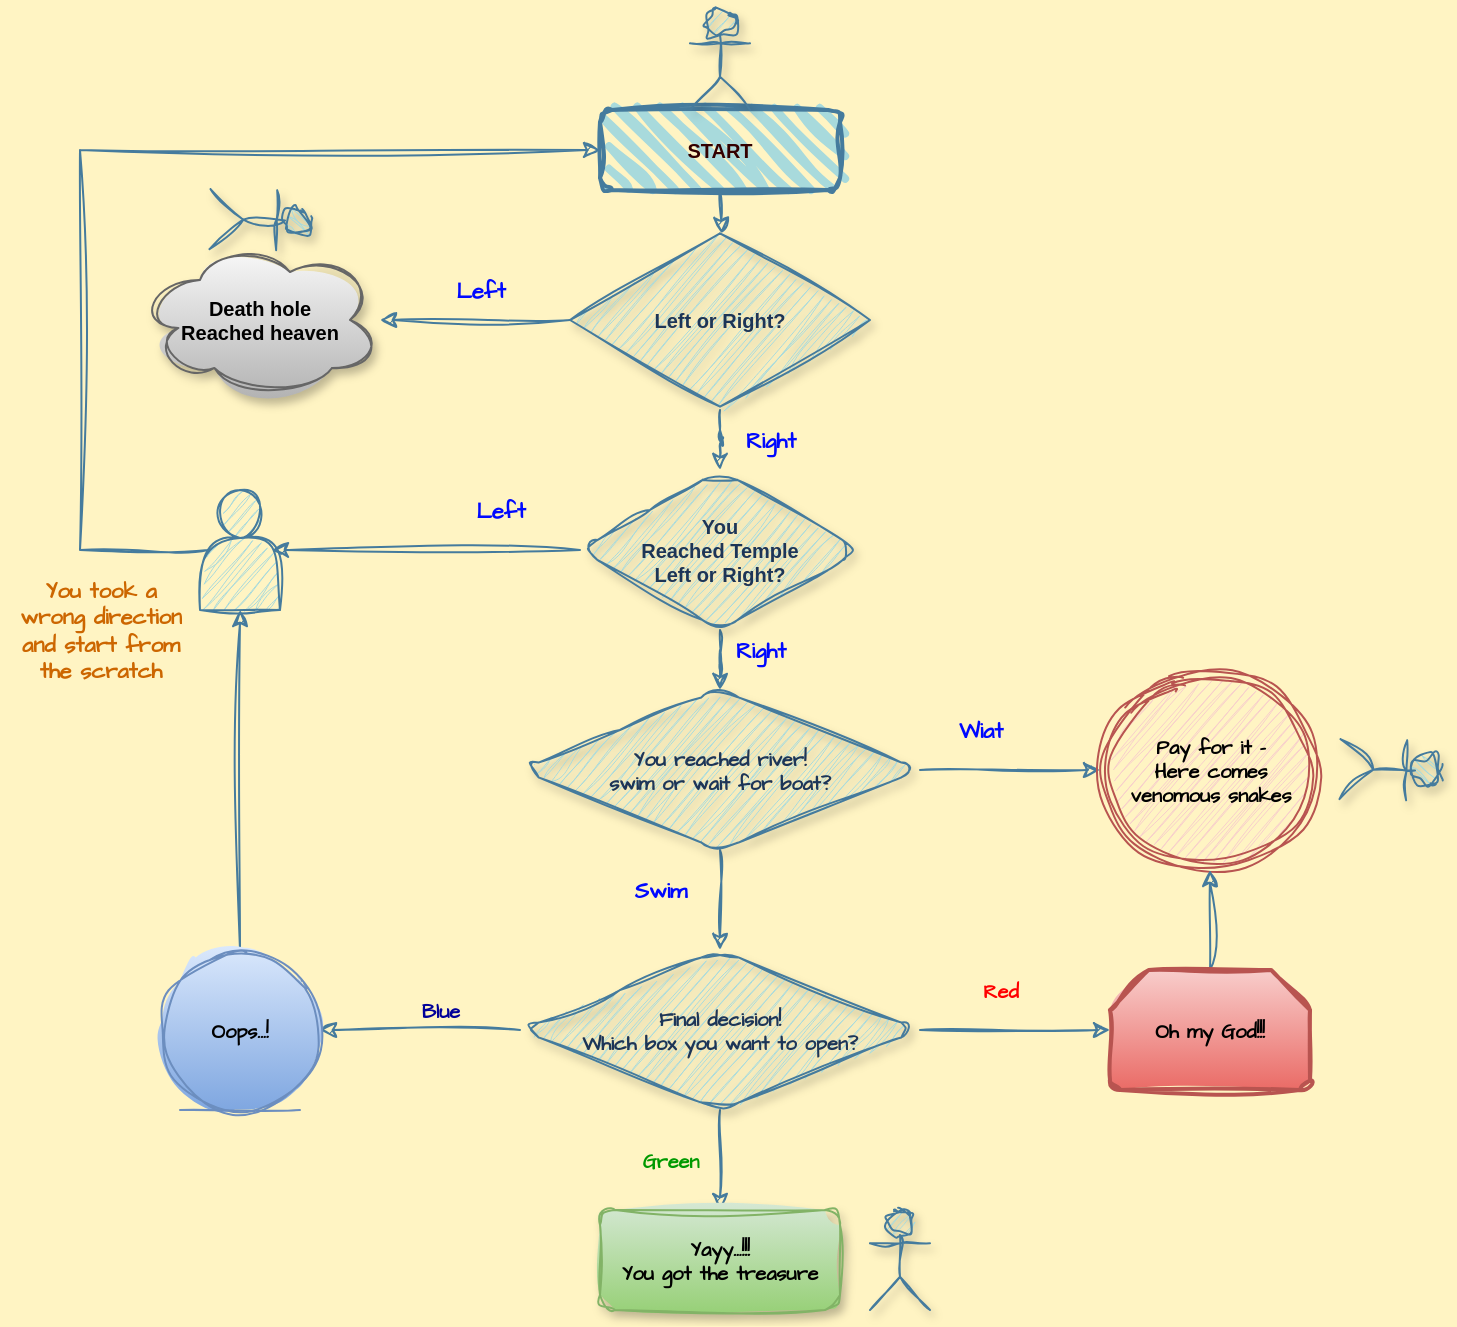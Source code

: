 <mxfile version="20.7.2" type="device"><diagram id="CXCc7qKHAwOcpJGcn0ry" name="Page-1"><mxGraphModel dx="2041" dy="697" grid="1" gridSize="10" guides="1" tooltips="1" connect="1" arrows="1" fold="1" page="1" pageScale="1" pageWidth="850" pageHeight="1100" background="#FFF4C3" math="0" shadow="0"><root><mxCell id="0"/><mxCell id="1" parent="0"/><mxCell id="wC-yp2aXMA9GkrzPspoP-7" style="edgeStyle=orthogonalEdgeStyle;rounded=1;orthogonalLoop=1;jettySize=auto;html=1;exitX=0.5;exitY=1;exitDx=0;exitDy=0;entryX=0.506;entryY=0.021;entryDx=0;entryDy=0;entryPerimeter=0;fontColor=default;sketch=1;curveFitting=1;jiggle=2;labelBackgroundColor=none;strokeColor=#457B9D;fontSize=10;fontStyle=1" parent="1" source="wC-yp2aXMA9GkrzPspoP-1" target="wC-yp2aXMA9GkrzPspoP-4" edge="1"><mxGeometry relative="1" as="geometry"/></mxCell><mxCell id="wC-yp2aXMA9GkrzPspoP-1" value="&lt;h3 style=&quot;font-size: 10px;&quot;&gt;&lt;span style=&quot;font-size: 10px;&quot;&gt;&lt;font color=&quot;#330000&quot; style=&quot;font-size: 10px;&quot;&gt;START&lt;/font&gt;&lt;/span&gt;&lt;/h3&gt;" style="rounded=1;whiteSpace=wrap;html=1;strokeWidth=2;fillWeight=4;hachureGap=8;hachureAngle=45;fillColor=#A8DADC;sketch=1;curveFitting=1;jiggle=2;labelBackgroundColor=none;strokeColor=#457B9D;fontColor=#1D3557;fontSize=10;fontStyle=1" parent="1" vertex="1"><mxGeometry x="-500" y="70" width="120" height="40" as="geometry"/></mxCell><mxCell id="wC-yp2aXMA9GkrzPspoP-2" value="" style="shape=umlActor;verticalLabelPosition=bottom;verticalAlign=top;html=1;shadow=1;strokeColor=#457B9D;rounded=1;sketch=1;curveFitting=1;jiggle=2;labelBackgroundColor=none;fillColor=#A8DADC;fontColor=#1D3557;fontSize=10;fontStyle=1" parent="1" vertex="1"><mxGeometry x="-455" y="20" width="30" height="50" as="geometry"/></mxCell><mxCell id="wC-yp2aXMA9GkrzPspoP-6" value="" style="edgeStyle=orthogonalEdgeStyle;rounded=1;orthogonalLoop=1;jettySize=auto;html=1;fontColor=default;sketch=1;curveFitting=1;jiggle=2;labelBackgroundColor=none;strokeColor=#457B9D;fontSize=10;fontStyle=1" parent="1" source="wC-yp2aXMA9GkrzPspoP-4" target="wC-yp2aXMA9GkrzPspoP-5" edge="1"><mxGeometry relative="1" as="geometry"/></mxCell><mxCell id="wC-yp2aXMA9GkrzPspoP-13" value="" style="edgeStyle=orthogonalEdgeStyle;rounded=1;orthogonalLoop=1;jettySize=auto;html=1;fontColor=default;sketch=1;curveFitting=1;jiggle=2;labelBackgroundColor=none;strokeColor=#457B9D;fontSize=10;fontStyle=1" parent="1" source="wC-yp2aXMA9GkrzPspoP-4" target="wC-yp2aXMA9GkrzPspoP-12" edge="1"><mxGeometry relative="1" as="geometry"/></mxCell><mxCell id="wC-yp2aXMA9GkrzPspoP-4" value="Left or Right?" style="html=1;whiteSpace=wrap;aspect=fixed;shape=isoRectangle;shadow=1;sketch=1;strokeColor=#457B9D;fontColor=#1D3557;fillColor=#A8DADC;rounded=1;curveFitting=1;jiggle=2;labelBackgroundColor=none;fontSize=10;fontStyle=1" parent="1" vertex="1"><mxGeometry x="-515" y="130" width="150" height="90" as="geometry"/></mxCell><mxCell id="wC-yp2aXMA9GkrzPspoP-5" value="Death hole&lt;br style=&quot;font-size: 10px;&quot;&gt;Reached heaven" style="ellipse;shape=cloud;whiteSpace=wrap;html=1;fillColor=#f5f5f5;strokeColor=#666666;shadow=1;sketch=1;rounded=1;curveFitting=1;jiggle=2;labelBackgroundColor=none;fontSize=10;fontStyle=1;gradientColor=#b3b3b3;" parent="1" vertex="1"><mxGeometry x="-730" y="135" width="120" height="80" as="geometry"/></mxCell><mxCell id="wC-yp2aXMA9GkrzPspoP-8" value="" style="shape=umlActor;verticalLabelPosition=bottom;verticalAlign=top;html=1;shadow=1;strokeColor=#457B9D;rotation=91;rounded=1;sketch=1;curveFitting=1;jiggle=2;labelBackgroundColor=none;fillColor=#A8DADC;fontColor=#1D3557;fontSize=10;fontStyle=1" parent="1" vertex="1"><mxGeometry x="-685" y="100" width="30" height="50" as="geometry"/></mxCell><mxCell id="wC-yp2aXMA9GkrzPspoP-15" value="" style="edgeStyle=orthogonalEdgeStyle;rounded=0;sketch=1;hachureGap=4;jiggle=2;curveFitting=1;orthogonalLoop=1;jettySize=auto;html=1;strokeColor=#457B9D;fontFamily=Architects Daughter;fontSource=https%3A%2F%2Ffonts.googleapis.com%2Fcss%3Ffamily%3DArchitects%2BDaughter;fontSize=10;fontColor=#330000;fillColor=#A8DADC;" parent="1" source="wC-yp2aXMA9GkrzPspoP-12" target="wC-yp2aXMA9GkrzPspoP-14" edge="1"><mxGeometry relative="1" as="geometry"/></mxCell><mxCell id="wC-yp2aXMA9GkrzPspoP-22" style="edgeStyle=orthogonalEdgeStyle;rounded=0;sketch=1;hachureGap=4;jiggle=2;curveFitting=1;orthogonalLoop=1;jettySize=auto;html=1;exitX=0;exitY=0.5;exitDx=0;exitDy=0;entryX=0.9;entryY=0.5;entryDx=0;entryDy=0;entryPerimeter=0;strokeColor=#457B9D;fontFamily=Architects Daughter;fontSource=https%3A%2F%2Ffonts.googleapis.com%2Fcss%3Ffamily%3DArchitects%2BDaughter;fontSize=10;fontColor=#330000;fillColor=#A8DADC;" parent="1" source="wC-yp2aXMA9GkrzPspoP-12" target="wC-yp2aXMA9GkrzPspoP-21" edge="1"><mxGeometry relative="1" as="geometry"/></mxCell><mxCell id="wC-yp2aXMA9GkrzPspoP-12" value="You&lt;br&gt;Reached Temple&lt;br style=&quot;font-size: 10px;&quot;&gt;Left or Right?" style="rhombus;whiteSpace=wrap;html=1;fillColor=#A8DADC;strokeColor=#457B9D;fontColor=#1D3557;shadow=1;sketch=1;rounded=1;curveFitting=1;jiggle=2;labelBackgroundColor=none;fontSize=10;fontStyle=1" parent="1" vertex="1"><mxGeometry x="-510" y="250" width="140" height="80" as="geometry"/></mxCell><mxCell id="wC-yp2aXMA9GkrzPspoP-29" style="edgeStyle=orthogonalEdgeStyle;rounded=0;sketch=1;hachureGap=4;jiggle=2;curveFitting=1;orthogonalLoop=1;jettySize=auto;html=1;exitX=1;exitY=0.5;exitDx=0;exitDy=0;entryX=0;entryY=0.5;entryDx=0;entryDy=0;strokeColor=#457B9D;fontFamily=Architects Daughter;fontSource=https%3A%2F%2Ffonts.googleapis.com%2Fcss%3Ffamily%3DArchitects%2BDaughter;fontSize=11;fontColor=#0008ff;fillColor=#A8DADC;" parent="1" source="wC-yp2aXMA9GkrzPspoP-14" target="wC-yp2aXMA9GkrzPspoP-16" edge="1"><mxGeometry relative="1" as="geometry"/></mxCell><mxCell id="wC-yp2aXMA9GkrzPspoP-32" value="" style="edgeStyle=orthogonalEdgeStyle;rounded=0;sketch=1;hachureGap=4;jiggle=2;curveFitting=1;orthogonalLoop=1;jettySize=auto;html=1;strokeColor=#457B9D;fontFamily=Architects Daughter;fontSource=https%3A%2F%2Ffonts.googleapis.com%2Fcss%3Ffamily%3DArchitects%2BDaughter;fontSize=11;fontColor=#0008ff;fillColor=#A8DADC;" parent="1" source="wC-yp2aXMA9GkrzPspoP-14" target="wC-yp2aXMA9GkrzPspoP-31" edge="1"><mxGeometry relative="1" as="geometry"/></mxCell><mxCell id="wC-yp2aXMA9GkrzPspoP-14" value="You reached river!&lt;br&gt;swim or wait for boat?" style="rhombus;whiteSpace=wrap;html=1;fontSize=10;fillColor=#A8DADC;strokeColor=#457B9D;fontColor=#1D3557;shadow=1;sketch=1;rounded=1;curveFitting=1;jiggle=2;labelBackgroundColor=none;fontStyle=1;hachureGap=4;fontFamily=Architects Daughter;fontSource=https%3A%2F%2Ffonts.googleapis.com%2Fcss%3Ffamily%3DArchitects%2BDaughter;" parent="1" vertex="1"><mxGeometry x="-540" y="360" width="200" height="80" as="geometry"/></mxCell><mxCell id="wC-yp2aXMA9GkrzPspoP-16" value="&lt;b&gt;Pay for it&amp;nbsp;- &lt;br&gt;Here comes &lt;br&gt;venomous snakes&lt;/b&gt;" style="ellipse;html=1;shape=endState;fillColor=#f8cecc;strokeColor=#b85450;sketch=1;hachureGap=4;jiggle=2;curveFitting=1;fontFamily=Architects Daughter;fontSource=https%3A%2F%2Ffonts.googleapis.com%2Fcss%3Ffamily%3DArchitects%2BDaughter;fontSize=10;" parent="1" vertex="1"><mxGeometry x="-250" y="350" width="110" height="100" as="geometry"/></mxCell><mxCell id="wC-yp2aXMA9GkrzPspoP-19" value="" style="shape=umlActor;verticalLabelPosition=bottom;verticalAlign=top;html=1;shadow=1;strokeColor=#457B9D;rotation=91;rounded=1;sketch=1;curveFitting=1;jiggle=2;labelBackgroundColor=none;fillColor=#A8DADC;fontColor=#1D3557;fontSize=10;fontStyle=1" parent="1" vertex="1"><mxGeometry x="-120" y="375" width="30" height="50" as="geometry"/></mxCell><mxCell id="wC-yp2aXMA9GkrzPspoP-23" style="edgeStyle=orthogonalEdgeStyle;rounded=0;sketch=1;hachureGap=4;jiggle=2;curveFitting=1;orthogonalLoop=1;jettySize=auto;html=1;exitX=0.1;exitY=0.5;exitDx=0;exitDy=0;exitPerimeter=0;entryX=0;entryY=0.5;entryDx=0;entryDy=0;strokeColor=#457B9D;fontFamily=Architects Daughter;fontSource=https%3A%2F%2Ffonts.googleapis.com%2Fcss%3Ffamily%3DArchitects%2BDaughter;fontSize=10;fontColor=#330000;fillColor=#A8DADC;" parent="1" source="wC-yp2aXMA9GkrzPspoP-21" target="wC-yp2aXMA9GkrzPspoP-1" edge="1"><mxGeometry relative="1" as="geometry"><Array as="points"><mxPoint x="-760" y="290"/><mxPoint x="-760" y="90"/></Array></mxGeometry></mxCell><mxCell id="wC-yp2aXMA9GkrzPspoP-21" value="" style="shape=actor;whiteSpace=wrap;html=1;sketch=1;hachureGap=4;jiggle=2;curveFitting=1;strokeColor=#457B9D;fontFamily=Architects Daughter;fontSource=https%3A%2F%2Ffonts.googleapis.com%2Fcss%3Ffamily%3DArchitects%2BDaughter;fontSize=10;fontColor=#330000;fillColor=#A8DADC;" parent="1" vertex="1"><mxGeometry x="-700" y="260" width="40" height="60" as="geometry"/></mxCell><mxCell id="wC-yp2aXMA9GkrzPspoP-24" value="You took a &lt;br style=&quot;font-size: 11px;&quot;&gt;wrong direction &lt;br style=&quot;font-size: 11px;&quot;&gt;and start from &lt;br style=&quot;font-size: 11px;&quot;&gt;the scratch" style="text;html=1;align=center;verticalAlign=middle;resizable=0;points=[];autosize=1;strokeColor=none;fillColor=none;fontSize=11;fontFamily=Architects Daughter;fontColor=#CC6600;sketch=1;hachureGap=4;jiggle=2;curveFitting=1;fontSource=https%3A%2F%2Ffonts.googleapis.com%2Fcss%3Ffamily%3DArchitects%2BDaughter;fontStyle=1" parent="1" vertex="1"><mxGeometry x="-800" y="295" width="100" height="70" as="geometry"/></mxCell><mxCell id="wC-yp2aXMA9GkrzPspoP-25" value="Left" style="text;html=1;align=center;verticalAlign=middle;resizable=0;points=[];autosize=1;strokeColor=none;fillColor=none;fontSize=11;fontFamily=Architects Daughter;fontColor=#0008ff;sketch=1;hachureGap=4;jiggle=2;curveFitting=1;fontSource=https%3A%2F%2Ffonts.googleapis.com%2Fcss%3Ffamily%3DArchitects%2BDaughter;fontStyle=1" parent="1" vertex="1"><mxGeometry x="-575" y="255" width="50" height="30" as="geometry"/></mxCell><mxCell id="wC-yp2aXMA9GkrzPspoP-26" value="&lt;b&gt;Right&lt;/b&gt;" style="text;html=1;align=center;verticalAlign=middle;resizable=0;points=[];autosize=1;strokeColor=none;fillColor=none;fontSize=11;fontFamily=Architects Daughter;fontColor=#0008ff;sketch=1;hachureGap=4;jiggle=2;curveFitting=1;fontSource=https%3A%2F%2Ffonts.googleapis.com%2Fcss%3Ffamily%3DArchitects%2BDaughter;" parent="1" vertex="1"><mxGeometry x="-445" y="325" width="50" height="30" as="geometry"/></mxCell><mxCell id="wC-yp2aXMA9GkrzPspoP-27" value="&lt;b&gt;Left&lt;/b&gt;" style="text;html=1;align=center;verticalAlign=middle;resizable=0;points=[];autosize=1;strokeColor=none;fillColor=none;fontSize=11;fontFamily=Architects Daughter;fontColor=#0008ff;sketch=1;hachureGap=4;jiggle=2;curveFitting=1;fontSource=https%3A%2F%2Ffonts.googleapis.com%2Fcss%3Ffamily%3DArchitects%2BDaughter;" parent="1" vertex="1"><mxGeometry x="-585" y="145" width="50" height="30" as="geometry"/></mxCell><mxCell id="wC-yp2aXMA9GkrzPspoP-28" value="&lt;b&gt;Right&lt;/b&gt;" style="text;html=1;align=center;verticalAlign=middle;resizable=0;points=[];autosize=1;strokeColor=none;fillColor=none;fontSize=11;fontFamily=Architects Daughter;fontColor=#0008ff;sketch=1;hachureGap=4;jiggle=2;curveFitting=1;fontSource=https%3A%2F%2Ffonts.googleapis.com%2Fcss%3Ffamily%3DArchitects%2BDaughter;" parent="1" vertex="1"><mxGeometry x="-440" y="220" width="50" height="30" as="geometry"/></mxCell><mxCell id="wC-yp2aXMA9GkrzPspoP-30" value="&lt;b&gt;Wiat&lt;/b&gt;" style="text;html=1;align=center;verticalAlign=middle;resizable=0;points=[];autosize=1;strokeColor=none;fillColor=none;fontSize=11;fontFamily=Architects Daughter;fontColor=#0008ff;sketch=1;hachureGap=4;jiggle=2;curveFitting=1;fontSource=https%3A%2F%2Ffonts.googleapis.com%2Fcss%3Ffamily%3DArchitects%2BDaughter;" parent="1" vertex="1"><mxGeometry x="-335" y="365" width="50" height="30" as="geometry"/></mxCell><mxCell id="wC-yp2aXMA9GkrzPspoP-38" value="" style="edgeStyle=orthogonalEdgeStyle;rounded=0;sketch=1;hachureGap=4;jiggle=2;curveFitting=1;orthogonalLoop=1;jettySize=auto;html=1;strokeColor=#457B9D;fontFamily=Architects Daughter;fontSource=https%3A%2F%2Ffonts.googleapis.com%2Fcss%3Ffamily%3DArchitects%2BDaughter;fontSize=11;fontColor=#0008ff;fillColor=#A8DADC;" parent="1" source="wC-yp2aXMA9GkrzPspoP-31" target="wC-yp2aXMA9GkrzPspoP-37" edge="1"><mxGeometry relative="1" as="geometry"/></mxCell><mxCell id="wC-yp2aXMA9GkrzPspoP-42" style="edgeStyle=orthogonalEdgeStyle;rounded=0;sketch=1;hachureGap=4;jiggle=2;curveFitting=1;orthogonalLoop=1;jettySize=auto;html=1;exitX=0;exitY=0.5;exitDx=0;exitDy=0;entryX=1;entryY=0.5;entryDx=0;entryDy=0;strokeColor=#457B9D;fontFamily=Architects Daughter;fontSource=https%3A%2F%2Ffonts.googleapis.com%2Fcss%3Ffamily%3DArchitects%2BDaughter;fontSize=11;fontColor=#0008ff;fillColor=#A8DADC;" parent="1" source="wC-yp2aXMA9GkrzPspoP-31" target="wC-yp2aXMA9GkrzPspoP-41" edge="1"><mxGeometry relative="1" as="geometry"/></mxCell><mxCell id="wC-yp2aXMA9GkrzPspoP-45" style="edgeStyle=orthogonalEdgeStyle;rounded=0;sketch=1;hachureGap=4;jiggle=2;curveFitting=1;orthogonalLoop=1;jettySize=auto;html=1;exitX=1;exitY=0.5;exitDx=0;exitDy=0;entryX=0;entryY=0.5;entryDx=0;entryDy=0;entryPerimeter=0;strokeColor=#457B9D;fontFamily=Architects Daughter;fontSource=https%3A%2F%2Ffonts.googleapis.com%2Fcss%3Ffamily%3DArchitects%2BDaughter;fontSize=10;fontColor=#000000;fillColor=#A8DADC;" parent="1" source="wC-yp2aXMA9GkrzPspoP-31" target="wC-yp2aXMA9GkrzPspoP-44" edge="1"><mxGeometry relative="1" as="geometry"/></mxCell><mxCell id="wC-yp2aXMA9GkrzPspoP-31" value="Final decision!&lt;br&gt;Which box you want to open?" style="rhombus;whiteSpace=wrap;html=1;fontSize=10;fontFamily=Architects Daughter;fillColor=#A8DADC;strokeColor=#457B9D;fontColor=#1D3557;shadow=1;sketch=1;rounded=1;curveFitting=1;jiggle=2;labelBackgroundColor=none;fontStyle=1;hachureGap=4;fontSource=https%3A%2F%2Ffonts.googleapis.com%2Fcss%3Ffamily%3DArchitects%2BDaughter;" parent="1" vertex="1"><mxGeometry x="-540" y="490" width="200" height="80" as="geometry"/></mxCell><mxCell id="wC-yp2aXMA9GkrzPspoP-37" value="Yayy...!!!&lt;br&gt;You got the treasure" style="whiteSpace=wrap;html=1;fontSize=10;fontFamily=Architects Daughter;fillColor=#d5e8d4;strokeColor=#82b366;shadow=1;sketch=1;rounded=1;curveFitting=1;jiggle=2;labelBackgroundColor=none;fontStyle=1;hachureGap=4;fontSource=https%3A%2F%2Ffonts.googleapis.com%2Fcss%3Ffamily%3DArchitects%2BDaughter;gradientColor=#97d077;" parent="1" vertex="1"><mxGeometry x="-500" y="620" width="120" height="50" as="geometry"/></mxCell><mxCell id="wC-yp2aXMA9GkrzPspoP-39" value="" style="shape=umlActor;verticalLabelPosition=bottom;verticalAlign=top;html=1;shadow=1;strokeColor=#457B9D;rounded=1;sketch=1;curveFitting=1;jiggle=2;labelBackgroundColor=none;fillColor=#A8DADC;fontColor=#1D3557;fontSize=10;fontStyle=1" parent="1" vertex="1"><mxGeometry x="-365" y="620" width="30" height="50" as="geometry"/></mxCell><mxCell id="wC-yp2aXMA9GkrzPspoP-40" value="&lt;b&gt;Swim&lt;/b&gt;" style="text;html=1;align=center;verticalAlign=middle;resizable=0;points=[];autosize=1;strokeColor=none;fillColor=none;fontSize=11;fontFamily=Architects Daughter;fontColor=#0008ff;sketch=1;hachureGap=4;jiggle=2;curveFitting=1;fontSource=https%3A%2F%2Ffonts.googleapis.com%2Fcss%3Ffamily%3DArchitects%2BDaughter;" parent="1" vertex="1"><mxGeometry x="-495" y="445" width="50" height="30" as="geometry"/></mxCell><mxCell id="wC-yp2aXMA9GkrzPspoP-43" style="edgeStyle=orthogonalEdgeStyle;rounded=0;sketch=1;hachureGap=4;jiggle=2;curveFitting=1;orthogonalLoop=1;jettySize=auto;html=1;exitX=0.5;exitY=0;exitDx=0;exitDy=0;entryX=0.5;entryY=1;entryDx=0;entryDy=0;strokeColor=#457B9D;fontFamily=Architects Daughter;fontSource=https%3A%2F%2Ffonts.googleapis.com%2Fcss%3Ffamily%3DArchitects%2BDaughter;fontSize=10;fontColor=#000000;fillColor=#A8DADC;" parent="1" source="wC-yp2aXMA9GkrzPspoP-41" target="wC-yp2aXMA9GkrzPspoP-21" edge="1"><mxGeometry relative="1" as="geometry"/></mxCell><mxCell id="wC-yp2aXMA9GkrzPspoP-41" value="&lt;font size=&quot;1&quot;&gt;&lt;b&gt;Oops...!&lt;/b&gt;&lt;/font&gt;" style="ellipse;shape=umlEntity;whiteSpace=wrap;html=1;sketch=1;hachureGap=4;jiggle=2;curveFitting=1;strokeColor=#6c8ebf;fontFamily=Architects Daughter;fontSource=https%3A%2F%2Ffonts.googleapis.com%2Fcss%3Ffamily%3DArchitects%2BDaughter;fontSize=11;fillColor=#dae8fc;gradientColor=#7ea6e0;" parent="1" vertex="1"><mxGeometry x="-720" y="490" width="80" height="80" as="geometry"/></mxCell><mxCell id="wC-yp2aXMA9GkrzPspoP-46" style="edgeStyle=orthogonalEdgeStyle;rounded=0;sketch=1;hachureGap=4;jiggle=2;curveFitting=1;orthogonalLoop=1;jettySize=auto;html=1;exitX=0.5;exitY=0;exitDx=0;exitDy=0;exitPerimeter=0;entryX=0.5;entryY=1;entryDx=0;entryDy=0;strokeColor=#457B9D;fontFamily=Architects Daughter;fontSource=https%3A%2F%2Ffonts.googleapis.com%2Fcss%3Ffamily%3DArchitects%2BDaughter;fontSize=10;fontColor=#000000;fillColor=#A8DADC;" parent="1" source="wC-yp2aXMA9GkrzPspoP-44" target="wC-yp2aXMA9GkrzPspoP-16" edge="1"><mxGeometry relative="1" as="geometry"/></mxCell><mxCell id="wC-yp2aXMA9GkrzPspoP-44" value="&lt;b&gt;Oh my God!!!&lt;/b&gt;" style="strokeWidth=2;html=1;shape=mxgraph.flowchart.loop_limit;whiteSpace=wrap;sketch=1;hachureGap=4;jiggle=2;curveFitting=1;strokeColor=#b85450;fontFamily=Architects Daughter;fontSource=https%3A%2F%2Ffonts.googleapis.com%2Fcss%3Ffamily%3DArchitects%2BDaughter;fontSize=10;fillColor=#f8cecc;gradientColor=#ea6b66;" parent="1" vertex="1"><mxGeometry x="-245" y="500" width="100" height="60" as="geometry"/></mxCell><mxCell id="wC-yp2aXMA9GkrzPspoP-48" value="&lt;font color=&quot;#ff0000&quot;&gt;&lt;b&gt;Red&lt;/b&gt;&lt;/font&gt;" style="text;html=1;align=center;verticalAlign=middle;resizable=0;points=[];autosize=1;strokeColor=none;fillColor=none;fontSize=10;fontFamily=Architects Daughter;fontColor=#CCCC00;sketch=1;hachureGap=4;jiggle=2;curveFitting=1;fontSource=https%3A%2F%2Ffonts.googleapis.com%2Fcss%3Ffamily%3DArchitects%2BDaughter;" parent="1" vertex="1"><mxGeometry x="-320" y="495" width="40" height="30" as="geometry"/></mxCell><mxCell id="wC-yp2aXMA9GkrzPspoP-49" value="&lt;b&gt;&lt;font color=&quot;#009900&quot;&gt;Green&lt;/font&gt;&lt;/b&gt;" style="text;html=1;align=center;verticalAlign=middle;resizable=0;points=[];autosize=1;strokeColor=none;fillColor=none;fontSize=10;fontFamily=Architects Daughter;fontColor=#FF0000;sketch=1;hachureGap=4;jiggle=2;curveFitting=1;fontSource=https%3A%2F%2Ffonts.googleapis.com%2Fcss%3Ffamily%3DArchitects%2BDaughter;" parent="1" vertex="1"><mxGeometry x="-490" y="580" width="50" height="30" as="geometry"/></mxCell><mxCell id="wC-yp2aXMA9GkrzPspoP-50" value="&lt;font color=&quot;#000099&quot;&gt;&lt;b&gt;Blue&lt;/b&gt;&lt;/font&gt;" style="text;html=1;align=center;verticalAlign=middle;resizable=0;points=[];autosize=1;strokeColor=none;fillColor=none;fontSize=10;fontFamily=Architects Daughter;fontColor=#009900;sketch=1;hachureGap=4;jiggle=2;curveFitting=1;fontSource=https%3A%2F%2Ffonts.googleapis.com%2Fcss%3Ffamily%3DArchitects%2BDaughter;" parent="1" vertex="1"><mxGeometry x="-600" y="505" width="40" height="30" as="geometry"/></mxCell></root></mxGraphModel></diagram></mxfile>